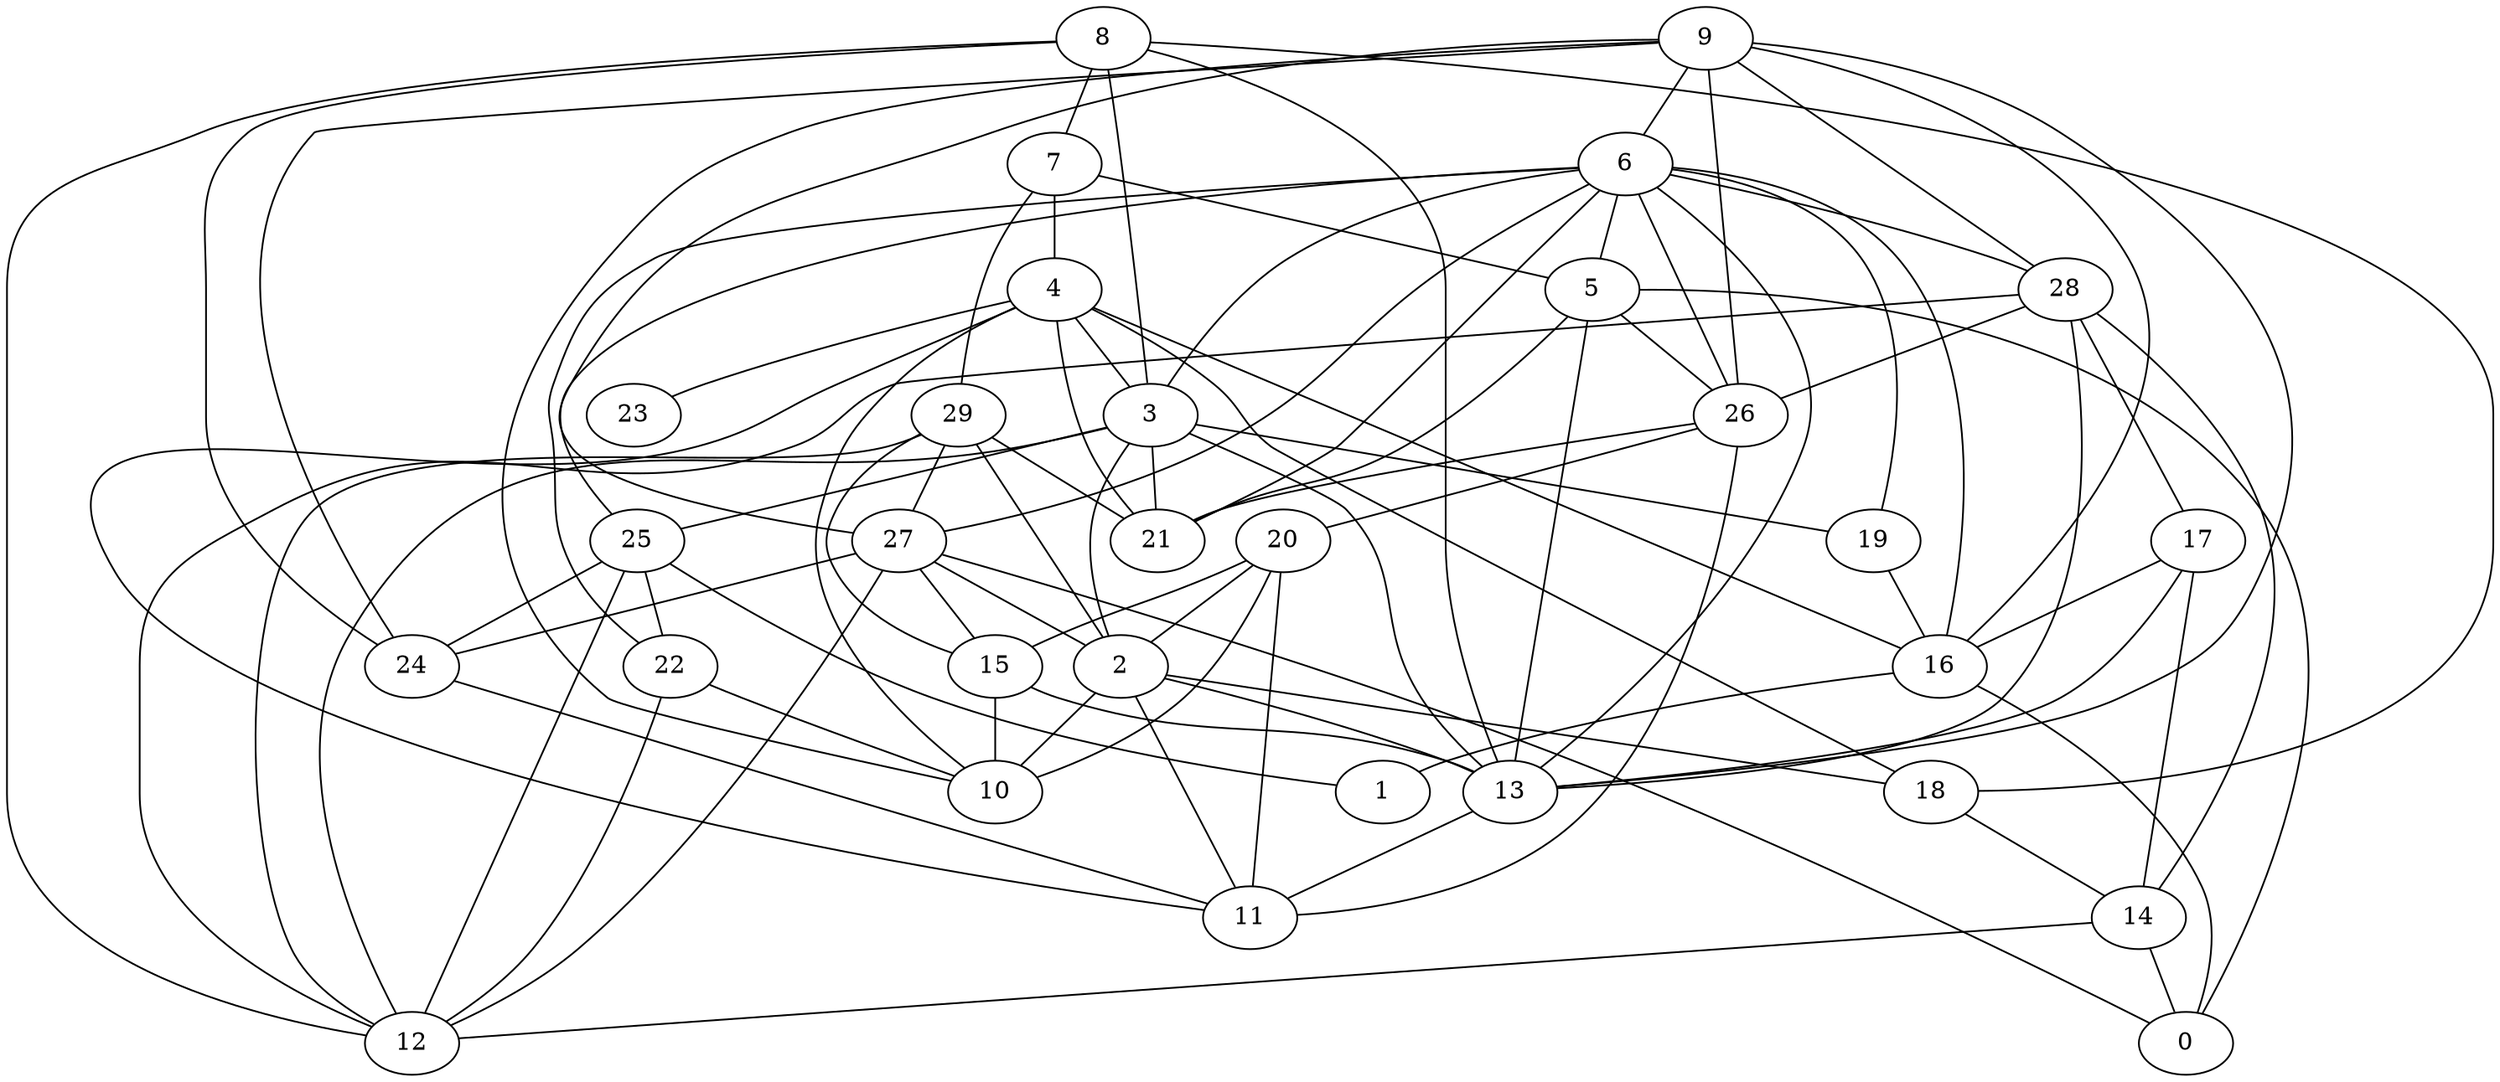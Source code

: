 digraph GG_graph {

subgraph G_graph {
edge [color = black]
"8" -> "7" [dir = none]
"8" -> "18" [dir = none]
"8" -> "3" [dir = none]
"29" -> "15" [dir = none]
"29" -> "21" [dir = none]
"4" -> "23" [dir = none]
"4" -> "3" [dir = none]
"4" -> "21" [dir = none]
"9" -> "16" [dir = none]
"9" -> "27" [dir = none]
"9" -> "28" [dir = none]
"28" -> "17" [dir = none]
"28" -> "12" [dir = none]
"28" -> "26" [dir = none]
"17" -> "14" [dir = none]
"5" -> "13" [dir = none]
"5" -> "26" [dir = none]
"20" -> "10" [dir = none]
"26" -> "20" [dir = none]
"26" -> "11" [dir = none]
"26" -> "21" [dir = none]
"25" -> "1" [dir = none]
"25" -> "22" [dir = none]
"25" -> "12" [dir = none]
"2" -> "13" [dir = none]
"27" -> "0" [dir = none]
"27" -> "24" [dir = none]
"19" -> "16" [dir = none]
"6" -> "22" [dir = none]
"28" -> "14" [dir = none]
"4" -> "11" [dir = none]
"14" -> "0" [dir = none]
"2" -> "10" [dir = none]
"4" -> "18" [dir = none]
"22" -> "10" [dir = none]
"9" -> "24" [dir = none]
"29" -> "2" [dir = none]
"29" -> "27" [dir = none]
"20" -> "11" [dir = none]
"3" -> "19" [dir = none]
"27" -> "15" [dir = none]
"6" -> "25" [dir = none]
"4" -> "16" [dir = none]
"17" -> "13" [dir = none]
"6" -> "28" [dir = none]
"5" -> "21" [dir = none]
"27" -> "2" [dir = none]
"6" -> "26" [dir = none]
"6" -> "19" [dir = none]
"16" -> "1" [dir = none]
"6" -> "5" [dir = none]
"3" -> "2" [dir = none]
"15" -> "10" [dir = none]
"9" -> "13" [dir = none]
"6" -> "27" [dir = none]
"6" -> "21" [dir = none]
"3" -> "21" [dir = none]
"13" -> "11" [dir = none]
"3" -> "25" [dir = none]
"9" -> "6" [dir = none]
"8" -> "12" [dir = none]
"17" -> "16" [dir = none]
"25" -> "24" [dir = none]
"7" -> "5" [dir = none]
"16" -> "0" [dir = none]
"6" -> "3" [dir = none]
"8" -> "13" [dir = none]
"22" -> "12" [dir = none]
"7" -> "4" [dir = none]
"7" -> "29" [dir = none]
"2" -> "18" [dir = none]
"5" -> "0" [dir = none]
"9" -> "10" [dir = none]
"6" -> "13" [dir = none]
"29" -> "12" [dir = none]
"24" -> "11" [dir = none]
"15" -> "13" [dir = none]
"3" -> "13" [dir = none]
"28" -> "13" [dir = none]
"6" -> "16" [dir = none]
"18" -> "14" [dir = none]
"4" -> "10" [dir = none]
"2" -> "11" [dir = none]
"20" -> "2" [dir = none]
"20" -> "15" [dir = none]
"9" -> "26" [dir = none]
"3" -> "12" [dir = none]
"27" -> "12" [dir = none]
"8" -> "24" [dir = none]
"14" -> "12" [dir = none]
}

}
